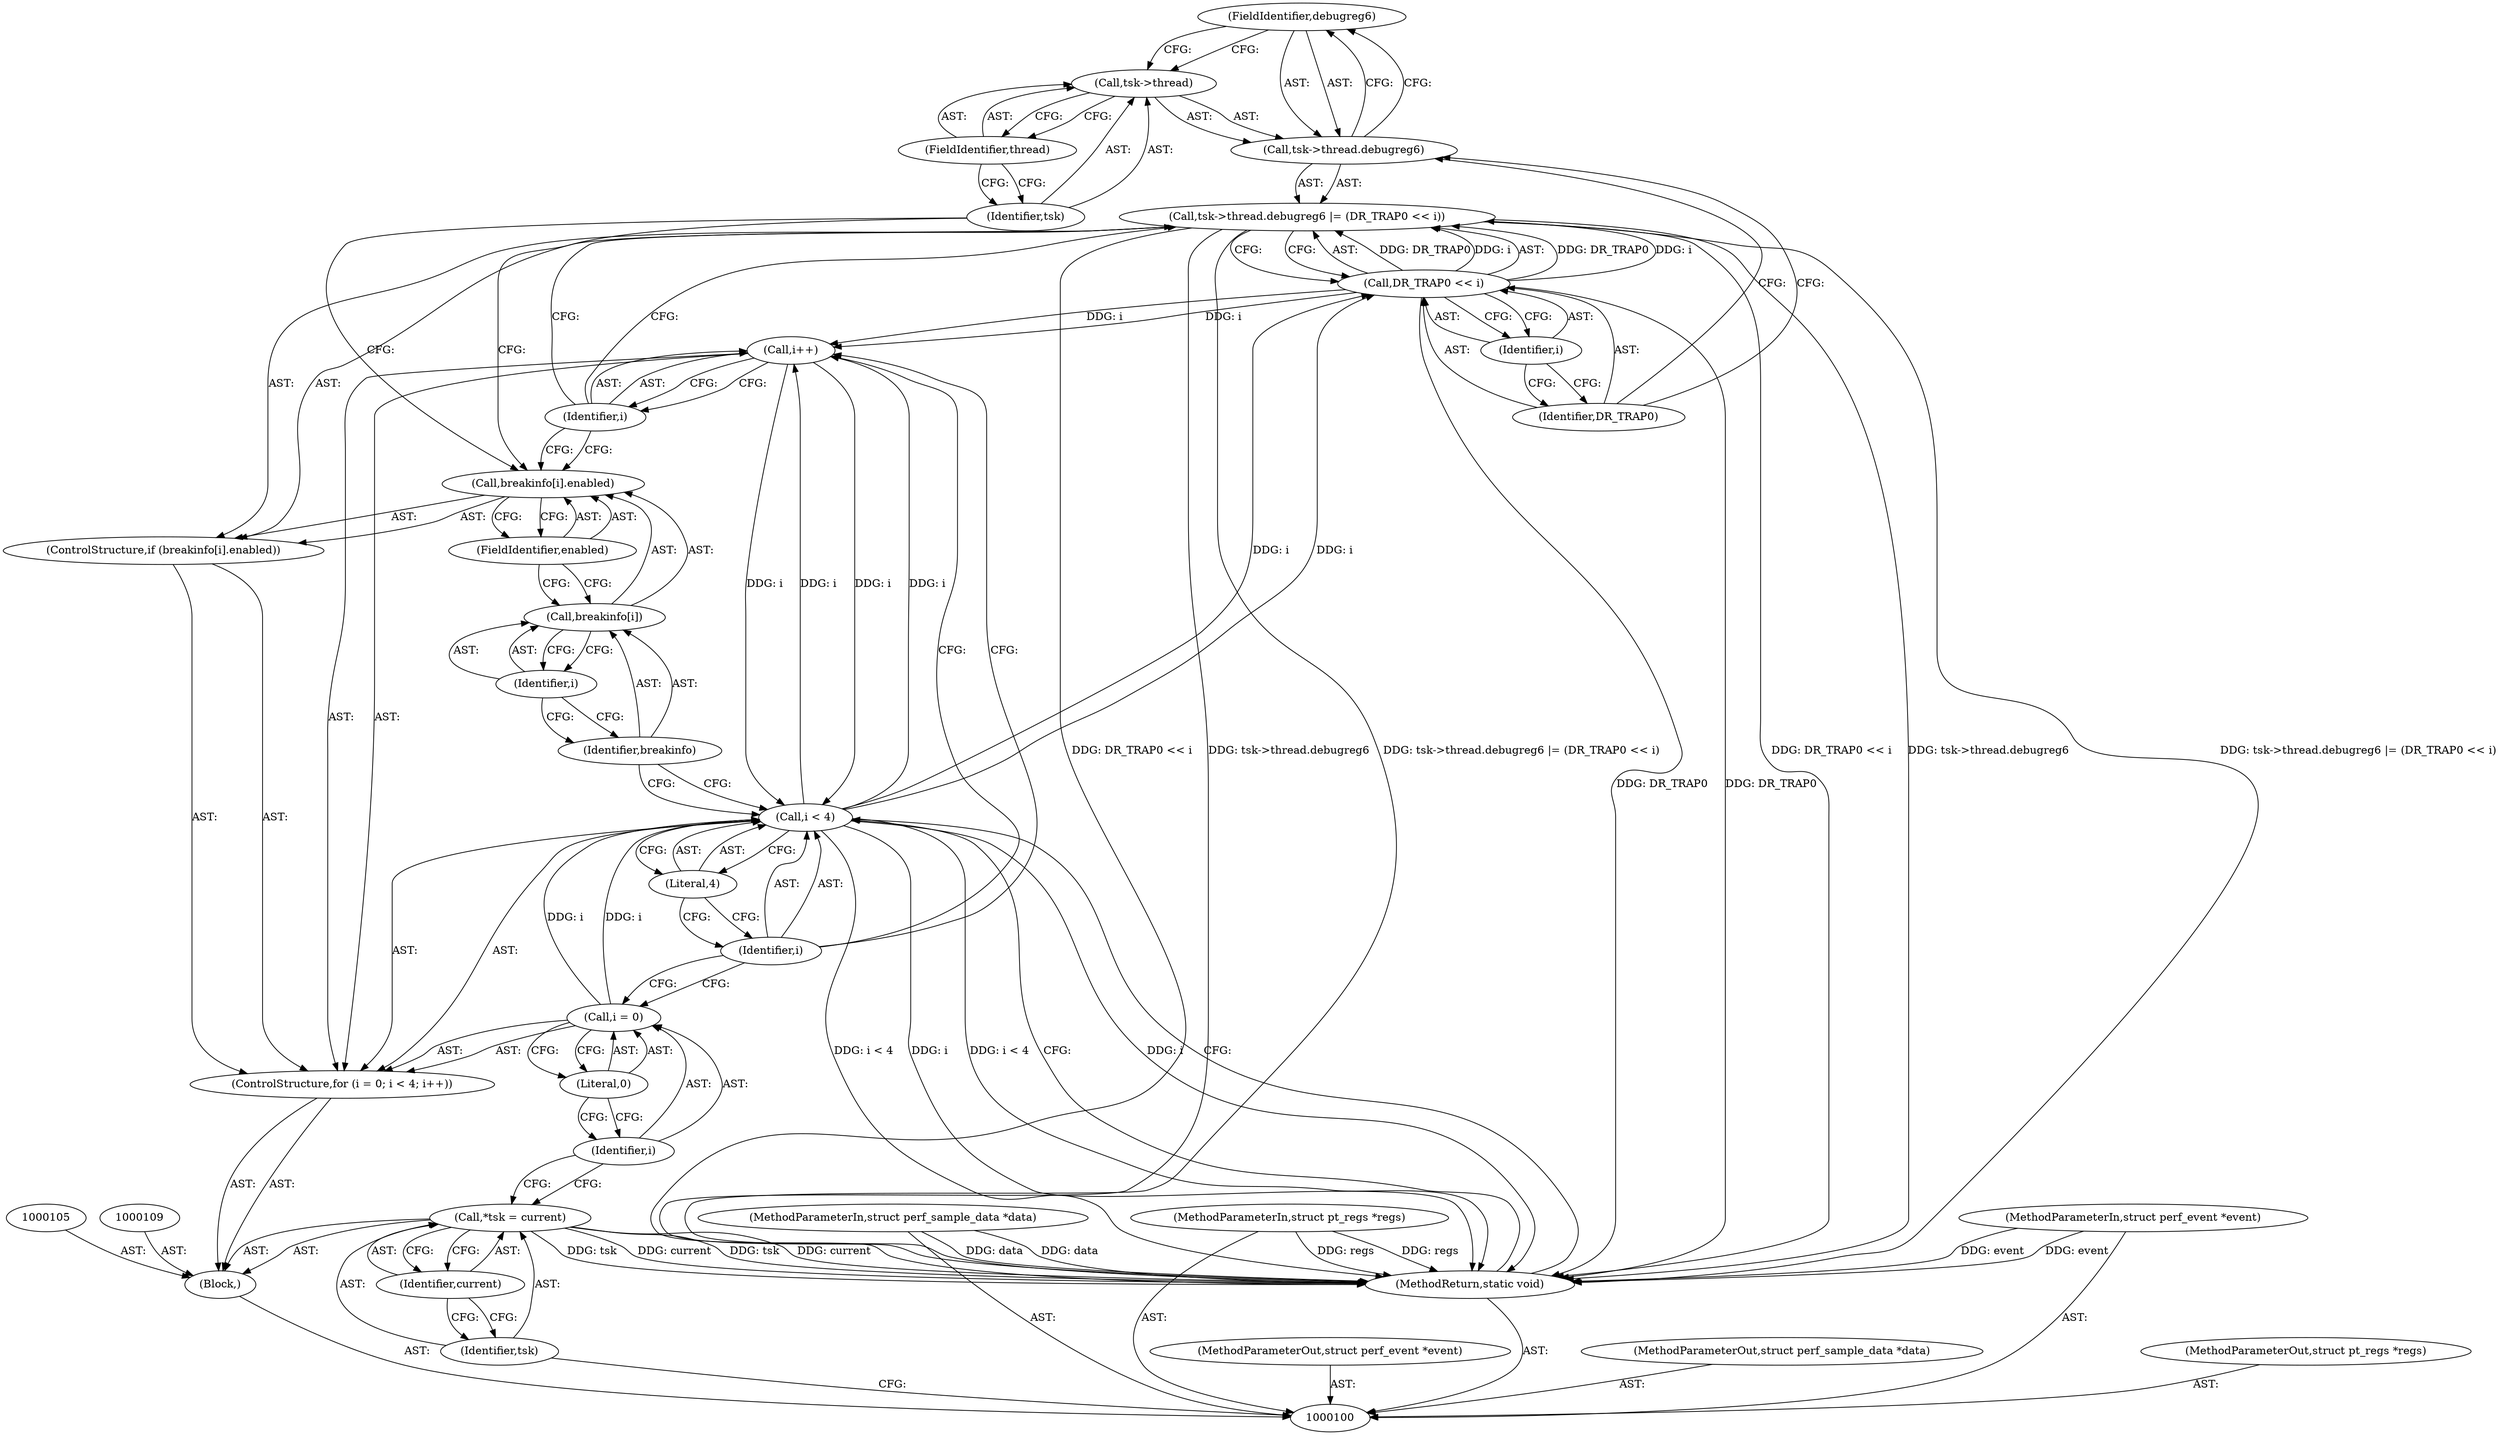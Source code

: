 digraph "0_linux_a8b0ca17b80e92faab46ee7179ba9e99ccb61233_50" {
"1000130" [label="(FieldIdentifier,debugreg6)"];
"1000131" [label="(Call,DR_TRAP0 << i)"];
"1000132" [label="(Identifier,DR_TRAP0)"];
"1000125" [label="(Call,tsk->thread.debugreg6 |= (DR_TRAP0 << i))"];
"1000126" [label="(Call,tsk->thread.debugreg6)"];
"1000127" [label="(Call,tsk->thread)"];
"1000128" [label="(Identifier,tsk)"];
"1000133" [label="(Identifier,i)"];
"1000129" [label="(FieldIdentifier,thread)"];
"1000134" [label="(MethodReturn,static void)"];
"1000101" [label="(MethodParameterIn,struct perf_event *event)"];
"1000183" [label="(MethodParameterOut,struct perf_event *event)"];
"1000102" [label="(MethodParameterIn,struct perf_sample_data *data)"];
"1000184" [label="(MethodParameterOut,struct perf_sample_data *data)"];
"1000103" [label="(MethodParameterIn,struct pt_regs *regs)"];
"1000185" [label="(MethodParameterOut,struct pt_regs *regs)"];
"1000104" [label="(Block,)"];
"1000106" [label="(Call,*tsk = current)"];
"1000107" [label="(Identifier,tsk)"];
"1000108" [label="(Identifier,current)"];
"1000110" [label="(ControlStructure,for (i = 0; i < 4; i++))"];
"1000113" [label="(Literal,0)"];
"1000114" [label="(Call,i < 4)"];
"1000115" [label="(Identifier,i)"];
"1000116" [label="(Literal,4)"];
"1000117" [label="(Call,i++)"];
"1000118" [label="(Identifier,i)"];
"1000111" [label="(Call,i = 0)"];
"1000112" [label="(Identifier,i)"];
"1000123" [label="(Identifier,i)"];
"1000124" [label="(FieldIdentifier,enabled)"];
"1000119" [label="(ControlStructure,if (breakinfo[i].enabled))"];
"1000120" [label="(Call,breakinfo[i].enabled)"];
"1000121" [label="(Call,breakinfo[i])"];
"1000122" [label="(Identifier,breakinfo)"];
"1000130" -> "1000126"  [label="AST: "];
"1000130" -> "1000127"  [label="CFG: "];
"1000126" -> "1000130"  [label="CFG: "];
"1000131" -> "1000125"  [label="AST: "];
"1000131" -> "1000133"  [label="CFG: "];
"1000132" -> "1000131"  [label="AST: "];
"1000133" -> "1000131"  [label="AST: "];
"1000125" -> "1000131"  [label="CFG: "];
"1000131" -> "1000134"  [label="DDG: DR_TRAP0"];
"1000131" -> "1000117"  [label="DDG: i"];
"1000131" -> "1000125"  [label="DDG: DR_TRAP0"];
"1000131" -> "1000125"  [label="DDG: i"];
"1000114" -> "1000131"  [label="DDG: i"];
"1000132" -> "1000131"  [label="AST: "];
"1000132" -> "1000126"  [label="CFG: "];
"1000133" -> "1000132"  [label="CFG: "];
"1000125" -> "1000119"  [label="AST: "];
"1000125" -> "1000131"  [label="CFG: "];
"1000126" -> "1000125"  [label="AST: "];
"1000131" -> "1000125"  [label="AST: "];
"1000118" -> "1000125"  [label="CFG: "];
"1000125" -> "1000134"  [label="DDG: tsk->thread.debugreg6"];
"1000125" -> "1000134"  [label="DDG: tsk->thread.debugreg6 |= (DR_TRAP0 << i)"];
"1000125" -> "1000134"  [label="DDG: DR_TRAP0 << i"];
"1000131" -> "1000125"  [label="DDG: DR_TRAP0"];
"1000131" -> "1000125"  [label="DDG: i"];
"1000126" -> "1000125"  [label="AST: "];
"1000126" -> "1000130"  [label="CFG: "];
"1000127" -> "1000126"  [label="AST: "];
"1000130" -> "1000126"  [label="AST: "];
"1000132" -> "1000126"  [label="CFG: "];
"1000127" -> "1000126"  [label="AST: "];
"1000127" -> "1000129"  [label="CFG: "];
"1000128" -> "1000127"  [label="AST: "];
"1000129" -> "1000127"  [label="AST: "];
"1000130" -> "1000127"  [label="CFG: "];
"1000128" -> "1000127"  [label="AST: "];
"1000128" -> "1000120"  [label="CFG: "];
"1000129" -> "1000128"  [label="CFG: "];
"1000133" -> "1000131"  [label="AST: "];
"1000133" -> "1000132"  [label="CFG: "];
"1000131" -> "1000133"  [label="CFG: "];
"1000129" -> "1000127"  [label="AST: "];
"1000129" -> "1000128"  [label="CFG: "];
"1000127" -> "1000129"  [label="CFG: "];
"1000134" -> "1000100"  [label="AST: "];
"1000134" -> "1000114"  [label="CFG: "];
"1000125" -> "1000134"  [label="DDG: tsk->thread.debugreg6"];
"1000125" -> "1000134"  [label="DDG: tsk->thread.debugreg6 |= (DR_TRAP0 << i)"];
"1000125" -> "1000134"  [label="DDG: DR_TRAP0 << i"];
"1000106" -> "1000134"  [label="DDG: current"];
"1000106" -> "1000134"  [label="DDG: tsk"];
"1000114" -> "1000134"  [label="DDG: i < 4"];
"1000114" -> "1000134"  [label="DDG: i"];
"1000131" -> "1000134"  [label="DDG: DR_TRAP0"];
"1000103" -> "1000134"  [label="DDG: regs"];
"1000102" -> "1000134"  [label="DDG: data"];
"1000101" -> "1000134"  [label="DDG: event"];
"1000101" -> "1000100"  [label="AST: "];
"1000101" -> "1000134"  [label="DDG: event"];
"1000183" -> "1000100"  [label="AST: "];
"1000102" -> "1000100"  [label="AST: "];
"1000102" -> "1000134"  [label="DDG: data"];
"1000184" -> "1000100"  [label="AST: "];
"1000103" -> "1000100"  [label="AST: "];
"1000103" -> "1000134"  [label="DDG: regs"];
"1000185" -> "1000100"  [label="AST: "];
"1000104" -> "1000100"  [label="AST: "];
"1000105" -> "1000104"  [label="AST: "];
"1000106" -> "1000104"  [label="AST: "];
"1000109" -> "1000104"  [label="AST: "];
"1000110" -> "1000104"  [label="AST: "];
"1000106" -> "1000104"  [label="AST: "];
"1000106" -> "1000108"  [label="CFG: "];
"1000107" -> "1000106"  [label="AST: "];
"1000108" -> "1000106"  [label="AST: "];
"1000112" -> "1000106"  [label="CFG: "];
"1000106" -> "1000134"  [label="DDG: current"];
"1000106" -> "1000134"  [label="DDG: tsk"];
"1000107" -> "1000106"  [label="AST: "];
"1000107" -> "1000100"  [label="CFG: "];
"1000108" -> "1000107"  [label="CFG: "];
"1000108" -> "1000106"  [label="AST: "];
"1000108" -> "1000107"  [label="CFG: "];
"1000106" -> "1000108"  [label="CFG: "];
"1000110" -> "1000104"  [label="AST: "];
"1000111" -> "1000110"  [label="AST: "];
"1000114" -> "1000110"  [label="AST: "];
"1000117" -> "1000110"  [label="AST: "];
"1000119" -> "1000110"  [label="AST: "];
"1000113" -> "1000111"  [label="AST: "];
"1000113" -> "1000112"  [label="CFG: "];
"1000111" -> "1000113"  [label="CFG: "];
"1000114" -> "1000110"  [label="AST: "];
"1000114" -> "1000116"  [label="CFG: "];
"1000115" -> "1000114"  [label="AST: "];
"1000116" -> "1000114"  [label="AST: "];
"1000122" -> "1000114"  [label="CFG: "];
"1000134" -> "1000114"  [label="CFG: "];
"1000114" -> "1000134"  [label="DDG: i < 4"];
"1000114" -> "1000134"  [label="DDG: i"];
"1000117" -> "1000114"  [label="DDG: i"];
"1000111" -> "1000114"  [label="DDG: i"];
"1000114" -> "1000117"  [label="DDG: i"];
"1000114" -> "1000131"  [label="DDG: i"];
"1000115" -> "1000114"  [label="AST: "];
"1000115" -> "1000111"  [label="CFG: "];
"1000115" -> "1000117"  [label="CFG: "];
"1000116" -> "1000115"  [label="CFG: "];
"1000116" -> "1000114"  [label="AST: "];
"1000116" -> "1000115"  [label="CFG: "];
"1000114" -> "1000116"  [label="CFG: "];
"1000117" -> "1000110"  [label="AST: "];
"1000117" -> "1000118"  [label="CFG: "];
"1000118" -> "1000117"  [label="AST: "];
"1000115" -> "1000117"  [label="CFG: "];
"1000117" -> "1000114"  [label="DDG: i"];
"1000114" -> "1000117"  [label="DDG: i"];
"1000131" -> "1000117"  [label="DDG: i"];
"1000118" -> "1000117"  [label="AST: "];
"1000118" -> "1000125"  [label="CFG: "];
"1000118" -> "1000120"  [label="CFG: "];
"1000117" -> "1000118"  [label="CFG: "];
"1000111" -> "1000110"  [label="AST: "];
"1000111" -> "1000113"  [label="CFG: "];
"1000112" -> "1000111"  [label="AST: "];
"1000113" -> "1000111"  [label="AST: "];
"1000115" -> "1000111"  [label="CFG: "];
"1000111" -> "1000114"  [label="DDG: i"];
"1000112" -> "1000111"  [label="AST: "];
"1000112" -> "1000106"  [label="CFG: "];
"1000113" -> "1000112"  [label="CFG: "];
"1000123" -> "1000121"  [label="AST: "];
"1000123" -> "1000122"  [label="CFG: "];
"1000121" -> "1000123"  [label="CFG: "];
"1000124" -> "1000120"  [label="AST: "];
"1000124" -> "1000121"  [label="CFG: "];
"1000120" -> "1000124"  [label="CFG: "];
"1000119" -> "1000110"  [label="AST: "];
"1000120" -> "1000119"  [label="AST: "];
"1000125" -> "1000119"  [label="AST: "];
"1000120" -> "1000119"  [label="AST: "];
"1000120" -> "1000124"  [label="CFG: "];
"1000121" -> "1000120"  [label="AST: "];
"1000124" -> "1000120"  [label="AST: "];
"1000128" -> "1000120"  [label="CFG: "];
"1000118" -> "1000120"  [label="CFG: "];
"1000121" -> "1000120"  [label="AST: "];
"1000121" -> "1000123"  [label="CFG: "];
"1000122" -> "1000121"  [label="AST: "];
"1000123" -> "1000121"  [label="AST: "];
"1000124" -> "1000121"  [label="CFG: "];
"1000122" -> "1000121"  [label="AST: "];
"1000122" -> "1000114"  [label="CFG: "];
"1000123" -> "1000122"  [label="CFG: "];
}
